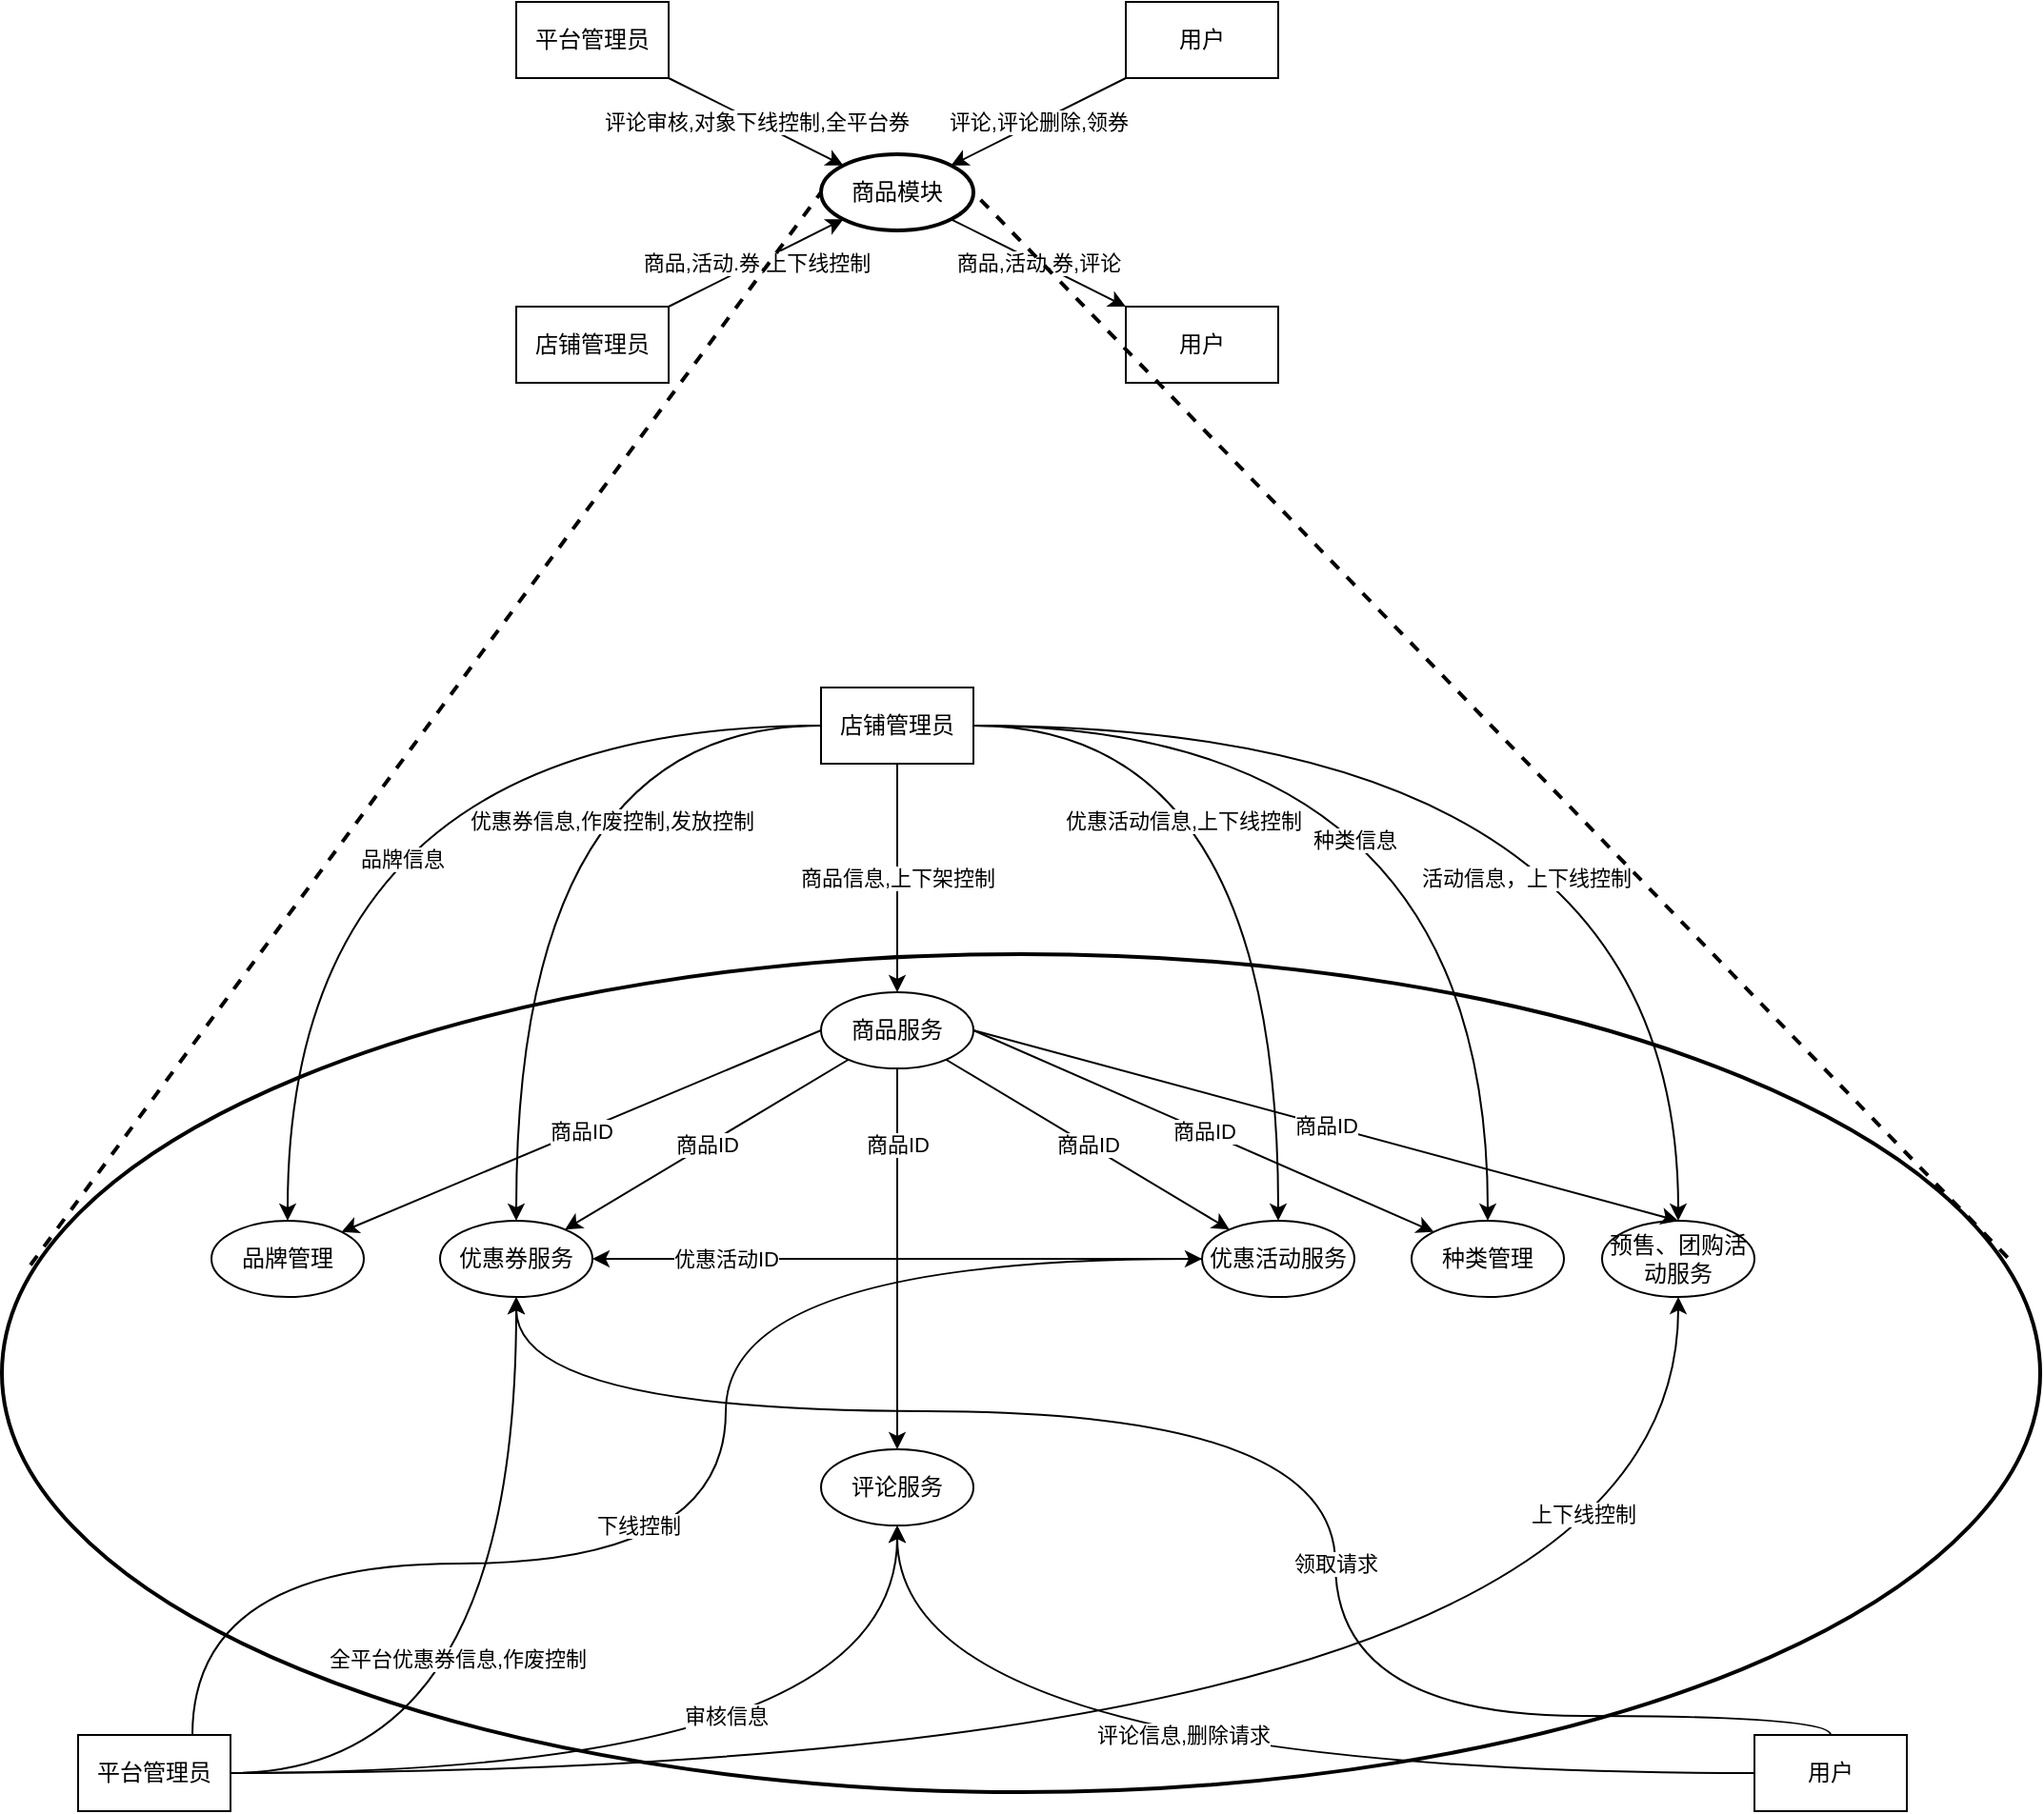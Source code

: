 <mxfile version="13.8.2" type="github">
  <diagram id="tlwxFYN7nEPO611R5yER" name="Page-1">
    <mxGraphModel dx="2226" dy="725" grid="1" gridSize="10" guides="1" tooltips="1" connect="1" arrows="1" fold="1" page="1" pageScale="1" pageWidth="850" pageHeight="1100" math="0" shadow="0">
      <root>
        <mxCell id="0" />
        <mxCell id="1" parent="0" />
        <mxCell id="JlzYUt2903bJceBeCsOK-32" value="" style="ellipse;whiteSpace=wrap;html=1;fillColor=none;strokeWidth=2;" parent="1" vertex="1">
          <mxGeometry x="-70" y="540" width="1070" height="440" as="geometry" />
        </mxCell>
        <mxCell id="JlzYUt2903bJceBeCsOK-10" value="商品,活动,券,评论" style="edgeStyle=none;rounded=0;orthogonalLoop=1;jettySize=auto;html=1;" parent="1" source="JlzYUt2903bJceBeCsOK-1" target="JlzYUt2903bJceBeCsOK-9" edge="1">
          <mxGeometry relative="1" as="geometry" />
        </mxCell>
        <mxCell id="JlzYUt2903bJceBeCsOK-1" value="商品模块" style="ellipse;whiteSpace=wrap;html=1;strokeWidth=2;" parent="1" vertex="1">
          <mxGeometry x="360" y="120" width="80" height="40" as="geometry" />
        </mxCell>
        <mxCell id="JlzYUt2903bJceBeCsOK-8" value="评论,评论删除,领券" style="edgeStyle=none;rounded=0;orthogonalLoop=1;jettySize=auto;html=1;" parent="1" source="JlzYUt2903bJceBeCsOK-2" target="JlzYUt2903bJceBeCsOK-1" edge="1">
          <mxGeometry relative="1" as="geometry" />
        </mxCell>
        <mxCell id="JlzYUt2903bJceBeCsOK-2" value="用户" style="rounded=0;whiteSpace=wrap;html=1;" parent="1" vertex="1">
          <mxGeometry x="520" y="40" width="80" height="40" as="geometry" />
        </mxCell>
        <mxCell id="JlzYUt2903bJceBeCsOK-6" value="评论审核,对象下线控制,全平台券" style="rounded=0;orthogonalLoop=1;jettySize=auto;html=1;" parent="1" source="JlzYUt2903bJceBeCsOK-4" target="JlzYUt2903bJceBeCsOK-1" edge="1">
          <mxGeometry relative="1" as="geometry" />
        </mxCell>
        <mxCell id="JlzYUt2903bJceBeCsOK-4" value="平台管理员" style="rounded=0;whiteSpace=wrap;html=1;" parent="1" vertex="1">
          <mxGeometry x="200" y="40" width="80" height="40" as="geometry" />
        </mxCell>
        <mxCell id="JlzYUt2903bJceBeCsOK-7" value="商品,活动.券,上下线控制" style="edgeStyle=none;rounded=0;orthogonalLoop=1;jettySize=auto;html=1;" parent="1" source="JlzYUt2903bJceBeCsOK-5" target="JlzYUt2903bJceBeCsOK-1" edge="1">
          <mxGeometry relative="1" as="geometry" />
        </mxCell>
        <mxCell id="JlzYUt2903bJceBeCsOK-5" value="店铺管理员" style="rounded=0;whiteSpace=wrap;html=1;" parent="1" vertex="1">
          <mxGeometry x="200" y="200" width="80" height="40" as="geometry" />
        </mxCell>
        <mxCell id="JlzYUt2903bJceBeCsOK-9" value="用户" style="rounded=0;whiteSpace=wrap;html=1;" parent="1" vertex="1">
          <mxGeometry x="520" y="200" width="80" height="40" as="geometry" />
        </mxCell>
        <mxCell id="JlzYUt2903bJceBeCsOK-22" value="商品ID" style="rounded=0;orthogonalLoop=1;jettySize=auto;html=1;" parent="1" source="JlzYUt2903bJceBeCsOK-11" target="JlzYUt2903bJceBeCsOK-13" edge="1">
          <mxGeometry relative="1" as="geometry" />
        </mxCell>
        <mxCell id="JlzYUt2903bJceBeCsOK-30" value="商品ID" style="edgeStyle=orthogonalEdgeStyle;curved=1;rounded=0;orthogonalLoop=1;jettySize=auto;html=1;" parent="1" source="JlzYUt2903bJceBeCsOK-11" target="JlzYUt2903bJceBeCsOK-12" edge="1">
          <mxGeometry x="-0.6" relative="1" as="geometry">
            <mxPoint as="offset" />
          </mxGeometry>
        </mxCell>
        <mxCell id="JlzYUt2903bJceBeCsOK-31" value="商品ID" style="rounded=0;orthogonalLoop=1;jettySize=auto;html=1;" parent="1" source="JlzYUt2903bJceBeCsOK-11" target="JlzYUt2903bJceBeCsOK-14" edge="1">
          <mxGeometry relative="1" as="geometry" />
        </mxCell>
        <mxCell id="JlzYUt2903bJceBeCsOK-11" value="商品服务" style="ellipse;whiteSpace=wrap;html=1;" parent="1" vertex="1">
          <mxGeometry x="360" y="560" width="80" height="40" as="geometry" />
        </mxCell>
        <mxCell id="JlzYUt2903bJceBeCsOK-12" value="评论服务" style="ellipse;whiteSpace=wrap;html=1;" parent="1" vertex="1">
          <mxGeometry x="360" y="800" width="80" height="40" as="geometry" />
        </mxCell>
        <mxCell id="JlzYUt2903bJceBeCsOK-23" value="优惠活动ID" style="edgeStyle=none;rounded=0;orthogonalLoop=1;jettySize=auto;html=1;" parent="1" source="JlzYUt2903bJceBeCsOK-13" target="JlzYUt2903bJceBeCsOK-14" edge="1">
          <mxGeometry x="0.562" relative="1" as="geometry">
            <mxPoint as="offset" />
          </mxGeometry>
        </mxCell>
        <mxCell id="JlzYUt2903bJceBeCsOK-13" value="优惠活动服务" style="ellipse;whiteSpace=wrap;html=1;" parent="1" vertex="1">
          <mxGeometry x="560" y="680" width="80" height="40" as="geometry" />
        </mxCell>
        <mxCell id="JlzYUt2903bJceBeCsOK-14" value="优惠券服务" style="ellipse;whiteSpace=wrap;html=1;" parent="1" vertex="1">
          <mxGeometry x="160" y="680" width="80" height="40" as="geometry" />
        </mxCell>
        <mxCell id="JlzYUt2903bJceBeCsOK-26" value="评论信息,删除请求" style="edgeStyle=orthogonalEdgeStyle;curved=1;rounded=0;orthogonalLoop=1;jettySize=auto;html=1;" parent="1" source="JlzYUt2903bJceBeCsOK-15" target="JlzYUt2903bJceBeCsOK-12" edge="1">
          <mxGeometry x="0.035" y="-20" relative="1" as="geometry">
            <mxPoint as="offset" />
          </mxGeometry>
        </mxCell>
        <mxCell id="JlzYUt2903bJceBeCsOK-29" value="领取请求" style="edgeStyle=orthogonalEdgeStyle;curved=1;rounded=0;orthogonalLoop=1;jettySize=auto;html=1;" parent="1" source="JlzYUt2903bJceBeCsOK-15" target="JlzYUt2903bJceBeCsOK-14" edge="1">
          <mxGeometry x="-0.239" relative="1" as="geometry">
            <Array as="points">
              <mxPoint x="630" y="940" />
              <mxPoint x="630" y="780" />
              <mxPoint x="200" y="780" />
            </Array>
            <mxPoint as="offset" />
          </mxGeometry>
        </mxCell>
        <mxCell id="JlzYUt2903bJceBeCsOK-15" value="用户" style="rounded=0;whiteSpace=wrap;html=1;" parent="1" vertex="1">
          <mxGeometry x="850" y="950" width="80" height="40" as="geometry" />
        </mxCell>
        <mxCell id="JlzYUt2903bJceBeCsOK-18" value="商品信息,上下架控制" style="edgeStyle=orthogonalEdgeStyle;rounded=0;orthogonalLoop=1;jettySize=auto;html=1;curved=1;" parent="1" source="JlzYUt2903bJceBeCsOK-16" target="JlzYUt2903bJceBeCsOK-11" edge="1">
          <mxGeometry relative="1" as="geometry">
            <Array as="points">
              <mxPoint x="400" y="500" />
              <mxPoint x="400" y="500" />
            </Array>
          </mxGeometry>
        </mxCell>
        <mxCell id="JlzYUt2903bJceBeCsOK-21" value="优惠活动信息,上下线控制" style="edgeStyle=orthogonalEdgeStyle;curved=1;rounded=0;orthogonalLoop=1;jettySize=auto;html=1;" parent="1" source="JlzYUt2903bJceBeCsOK-16" target="JlzYUt2903bJceBeCsOK-13" edge="1">
          <mxGeometry x="-0.476" y="-50" relative="1" as="geometry">
            <mxPoint as="offset" />
          </mxGeometry>
        </mxCell>
        <mxCell id="JlzYUt2903bJceBeCsOK-24" value="优惠券信息,作废控制,发放控制" style="edgeStyle=orthogonalEdgeStyle;rounded=0;orthogonalLoop=1;jettySize=auto;html=1;curved=1;" parent="1" source="JlzYUt2903bJceBeCsOK-16" target="JlzYUt2903bJceBeCsOK-14" edge="1">
          <mxGeometry x="-0.476" y="50" relative="1" as="geometry">
            <mxPoint as="offset" />
          </mxGeometry>
        </mxCell>
        <mxCell id="JlzYUt2903bJceBeCsOK-16" value="店铺管理员" style="rounded=0;whiteSpace=wrap;html=1;" parent="1" vertex="1">
          <mxGeometry x="360" y="400" width="80" height="40" as="geometry" />
        </mxCell>
        <mxCell id="JlzYUt2903bJceBeCsOK-25" value="审核信息" style="edgeStyle=orthogonalEdgeStyle;curved=1;rounded=0;orthogonalLoop=1;jettySize=auto;html=1;" parent="1" source="JlzYUt2903bJceBeCsOK-17" target="JlzYUt2903bJceBeCsOK-12" edge="1">
          <mxGeometry x="0.083" y="30" relative="1" as="geometry">
            <mxPoint as="offset" />
          </mxGeometry>
        </mxCell>
        <mxCell id="JlzYUt2903bJceBeCsOK-27" value="全平台优惠券信息,作废控制" style="edgeStyle=orthogonalEdgeStyle;curved=1;rounded=0;orthogonalLoop=1;jettySize=auto;html=1;" parent="1" source="JlzYUt2903bJceBeCsOK-17" target="JlzYUt2903bJceBeCsOK-14" edge="1">
          <mxGeometry x="-0.405" y="60" relative="1" as="geometry">
            <mxPoint as="offset" />
          </mxGeometry>
        </mxCell>
        <mxCell id="JlzYUt2903bJceBeCsOK-28" value="下线控制" style="edgeStyle=orthogonalEdgeStyle;curved=1;rounded=0;orthogonalLoop=1;jettySize=auto;html=1;" parent="1" source="JlzYUt2903bJceBeCsOK-17" target="JlzYUt2903bJceBeCsOK-13" edge="1">
          <mxGeometry x="-0.169" y="20" relative="1" as="geometry">
            <Array as="points">
              <mxPoint x="30" y="860" />
              <mxPoint x="310" y="860" />
              <mxPoint x="310" y="700" />
            </Array>
            <mxPoint as="offset" />
          </mxGeometry>
        </mxCell>
        <mxCell id="JlzYUt2903bJceBeCsOK-17" value="平台管理员" style="rounded=0;whiteSpace=wrap;html=1;" parent="1" vertex="1">
          <mxGeometry x="-30" y="950" width="80" height="40" as="geometry" />
        </mxCell>
        <mxCell id="JlzYUt2903bJceBeCsOK-33" value="" style="endArrow=none;html=1;entryX=0;entryY=0.5;entryDx=0;entryDy=0;exitX=0.014;exitY=0.371;exitDx=0;exitDy=0;exitPerimeter=0;strokeWidth=2;dashed=1;" parent="1" source="JlzYUt2903bJceBeCsOK-32" target="JlzYUt2903bJceBeCsOK-1" edge="1">
          <mxGeometry width="50" height="50" relative="1" as="geometry">
            <mxPoint x="70" y="420" as="sourcePoint" />
            <mxPoint x="120" y="370" as="targetPoint" />
          </mxGeometry>
        </mxCell>
        <mxCell id="JlzYUt2903bJceBeCsOK-34" value="" style="endArrow=none;html=1;entryX=1;entryY=0.5;entryDx=0;entryDy=0;exitX=0.984;exitY=0.362;exitDx=0;exitDy=0;exitPerimeter=0;strokeWidth=2;dashed=1;" parent="1" source="JlzYUt2903bJceBeCsOK-32" target="JlzYUt2903bJceBeCsOK-1" edge="1">
          <mxGeometry width="50" height="50" relative="1" as="geometry">
            <mxPoint x="137.84" y="666.14" as="sourcePoint" />
            <mxPoint x="370" y="150" as="targetPoint" />
          </mxGeometry>
        </mxCell>
        <mxCell id="2Po4b2sja-vKDfq9pU6j-1" value="品牌管理" style="ellipse;whiteSpace=wrap;html=1;" vertex="1" parent="1">
          <mxGeometry x="40" y="680" width="80" height="40" as="geometry" />
        </mxCell>
        <mxCell id="2Po4b2sja-vKDfq9pU6j-2" value="种类管理" style="ellipse;whiteSpace=wrap;html=1;" vertex="1" parent="1">
          <mxGeometry x="670" y="680" width="80" height="40" as="geometry" />
        </mxCell>
        <mxCell id="2Po4b2sja-vKDfq9pU6j-6" value="商品ID" style="rounded=0;orthogonalLoop=1;jettySize=auto;html=1;exitX=0;exitY=0.5;exitDx=0;exitDy=0;entryX=1;entryY=0;entryDx=0;entryDy=0;" edge="1" parent="1" source="JlzYUt2903bJceBeCsOK-11" target="2Po4b2sja-vKDfq9pU6j-1">
          <mxGeometry relative="1" as="geometry">
            <mxPoint x="384.335" y="605.34" as="sourcePoint" />
            <mxPoint x="235.607" y="694.636" as="targetPoint" />
          </mxGeometry>
        </mxCell>
        <mxCell id="2Po4b2sja-vKDfq9pU6j-7" value="商品ID" style="rounded=0;orthogonalLoop=1;jettySize=auto;html=1;exitX=1;exitY=0.5;exitDx=0;exitDy=0;entryX=0;entryY=0;entryDx=0;entryDy=0;" edge="1" parent="1" source="JlzYUt2903bJceBeCsOK-11" target="2Po4b2sja-vKDfq9pU6j-2">
          <mxGeometry relative="1" as="geometry">
            <mxPoint x="394.335" y="615.34" as="sourcePoint" />
            <mxPoint x="245.607" y="704.636" as="targetPoint" />
          </mxGeometry>
        </mxCell>
        <mxCell id="2Po4b2sja-vKDfq9pU6j-9" value="品牌信息" style="edgeStyle=orthogonalEdgeStyle;rounded=0;orthogonalLoop=1;jettySize=auto;html=1;curved=1;entryX=0.5;entryY=0;entryDx=0;entryDy=0;exitX=0;exitY=0.5;exitDx=0;exitDy=0;" edge="1" parent="1" source="JlzYUt2903bJceBeCsOK-16" target="2Po4b2sja-vKDfq9pU6j-1">
          <mxGeometry x="-0.185" y="70" relative="1" as="geometry">
            <mxPoint as="offset" />
            <mxPoint x="370" y="430" as="sourcePoint" />
            <mxPoint x="210" y="690" as="targetPoint" />
          </mxGeometry>
        </mxCell>
        <mxCell id="2Po4b2sja-vKDfq9pU6j-10" value="种类信息" style="edgeStyle=orthogonalEdgeStyle;rounded=0;orthogonalLoop=1;jettySize=auto;html=1;curved=1;entryX=0.5;entryY=0;entryDx=0;entryDy=0;exitX=1;exitY=0.5;exitDx=0;exitDy=0;" edge="1" parent="1" source="JlzYUt2903bJceBeCsOK-16" target="2Po4b2sja-vKDfq9pU6j-2">
          <mxGeometry x="-0.245" y="-60" relative="1" as="geometry">
            <mxPoint as="offset" />
            <mxPoint x="370" y="430" as="sourcePoint" />
            <mxPoint x="90" y="690" as="targetPoint" />
          </mxGeometry>
        </mxCell>
        <mxCell id="2Po4b2sja-vKDfq9pU6j-14" value="预售、团购活动服务" style="ellipse;whiteSpace=wrap;html=1;" vertex="1" parent="1">
          <mxGeometry x="770" y="680" width="80" height="40" as="geometry" />
        </mxCell>
        <mxCell id="2Po4b2sja-vKDfq9pU6j-16" value="活动信息，上下线控制" style="edgeStyle=orthogonalEdgeStyle;rounded=0;orthogonalLoop=1;jettySize=auto;html=1;curved=1;entryX=0.5;entryY=0;entryDx=0;entryDy=0;exitX=1;exitY=0.5;exitDx=0;exitDy=0;" edge="1" parent="1" source="JlzYUt2903bJceBeCsOK-16" target="2Po4b2sja-vKDfq9pU6j-14">
          <mxGeometry x="-0.079" y="-80" relative="1" as="geometry">
            <mxPoint as="offset" />
            <mxPoint x="450" y="430" as="sourcePoint" />
            <mxPoint x="720" y="690" as="targetPoint" />
          </mxGeometry>
        </mxCell>
        <mxCell id="2Po4b2sja-vKDfq9pU6j-19" value="商品ID" style="rounded=0;orthogonalLoop=1;jettySize=auto;html=1;exitX=1;exitY=0.5;exitDx=0;exitDy=0;entryX=0.5;entryY=0;entryDx=0;entryDy=0;" edge="1" parent="1" source="JlzYUt2903bJceBeCsOK-11" target="2Po4b2sja-vKDfq9pU6j-14">
          <mxGeometry relative="1" as="geometry">
            <mxPoint x="450" y="590" as="sourcePoint" />
            <mxPoint x="691.716" y="695.858" as="targetPoint" />
          </mxGeometry>
        </mxCell>
        <mxCell id="2Po4b2sja-vKDfq9pU6j-21" value="上下线控制" style="edgeStyle=orthogonalEdgeStyle;curved=1;rounded=0;orthogonalLoop=1;jettySize=auto;html=1;entryX=0.5;entryY=1;entryDx=0;entryDy=0;exitX=1;exitY=0.5;exitDx=0;exitDy=0;" edge="1" parent="1" source="JlzYUt2903bJceBeCsOK-17" target="2Po4b2sja-vKDfq9pU6j-14">
          <mxGeometry x="0.775" y="50" relative="1" as="geometry">
            <mxPoint as="offset" />
            <mxPoint x="80" y="970" as="sourcePoint" />
            <mxPoint x="410" y="850" as="targetPoint" />
          </mxGeometry>
        </mxCell>
      </root>
    </mxGraphModel>
  </diagram>
</mxfile>
